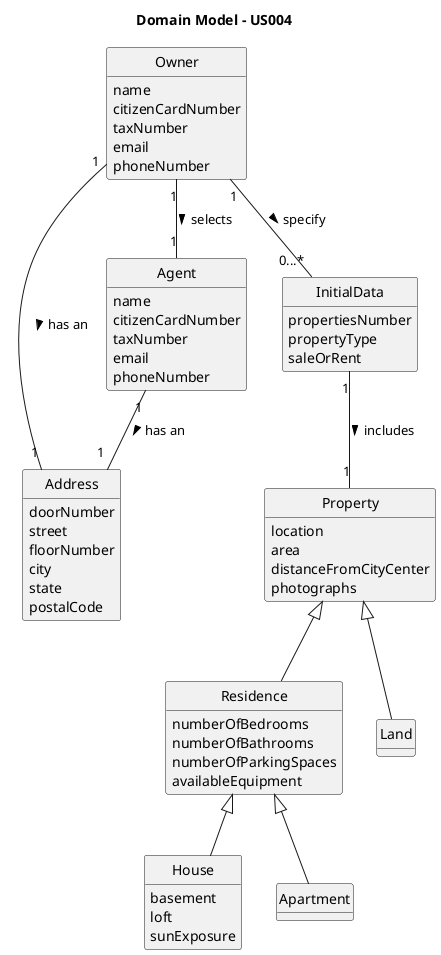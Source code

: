 @startuml
skinparam monochrome true
skinparam packageStyle rectangle
skinparam shadowing false

'left to right direction

skinparam classAttributeIconSize 0

hide circle
hide methods

title Domain Model - US004

class Owner{
name
citizenCardNumber
taxNumber
email
phoneNumber
}

class Address{
doorNumber
street
floorNumber
city
state
postalCode
}

class Agent{
name
citizenCardNumber
taxNumber
email
phoneNumber
}

class InitialData{
propertiesNumber
propertyType
saleOrRent
}

class Property{
location
area
distanceFromCityCenter
photographs
}

class Residence{
numberOfBedrooms
numberOfBathrooms
numberOfParkingSpaces
availableEquipment
}

class House{
basement
loft
sunExposure
}

class Apartment{
}
class Land{
}


Agent "1" -- "1  " Address : has an >

Owner "1" -- "0...*" InitialData : specify >
Owner "1" -- "1" Agent : selects >
Owner "1" -- "1" Address : has an >

InitialData "1" -- "1" Property : includes >

Property <|--  Residence
Property <|-- Land

Residence <|-- House
Residence <|-- Apartment

@enduml